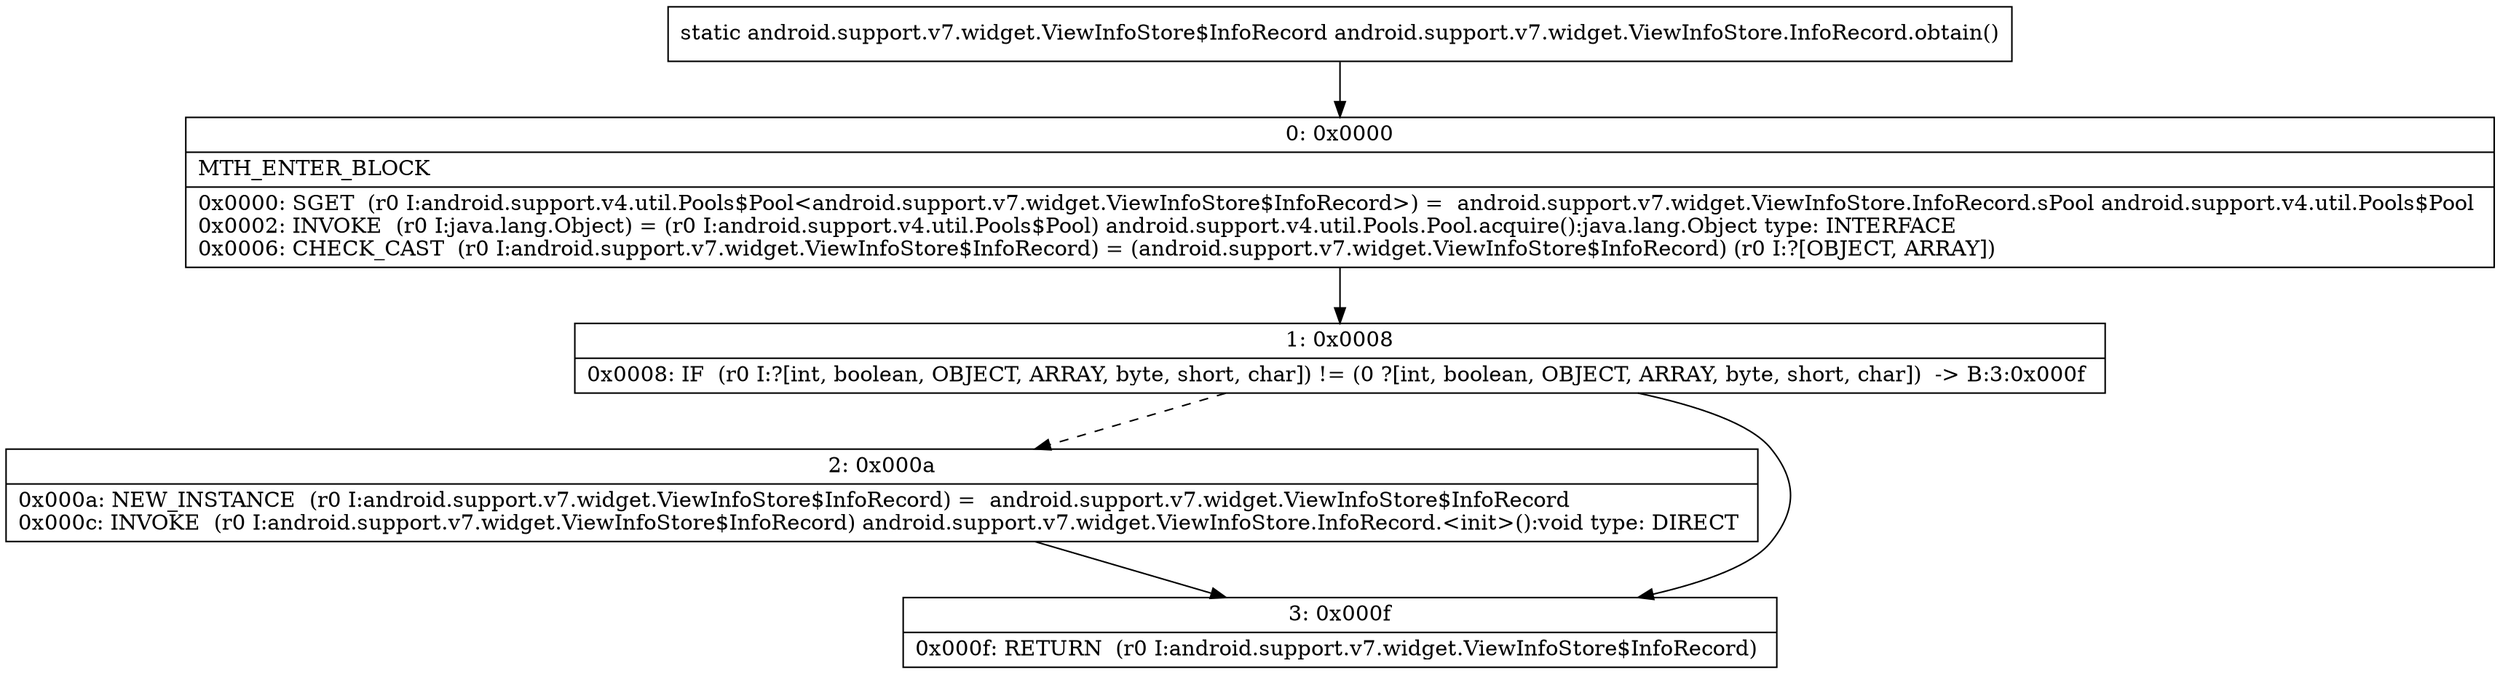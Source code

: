 digraph "CFG forandroid.support.v7.widget.ViewInfoStore.InfoRecord.obtain()Landroid\/support\/v7\/widget\/ViewInfoStore$InfoRecord;" {
Node_0 [shape=record,label="{0\:\ 0x0000|MTH_ENTER_BLOCK\l|0x0000: SGET  (r0 I:android.support.v4.util.Pools$Pool\<android.support.v7.widget.ViewInfoStore$InfoRecord\>) =  android.support.v7.widget.ViewInfoStore.InfoRecord.sPool android.support.v4.util.Pools$Pool \l0x0002: INVOKE  (r0 I:java.lang.Object) = (r0 I:android.support.v4.util.Pools$Pool) android.support.v4.util.Pools.Pool.acquire():java.lang.Object type: INTERFACE \l0x0006: CHECK_CAST  (r0 I:android.support.v7.widget.ViewInfoStore$InfoRecord) = (android.support.v7.widget.ViewInfoStore$InfoRecord) (r0 I:?[OBJECT, ARRAY]) \l}"];
Node_1 [shape=record,label="{1\:\ 0x0008|0x0008: IF  (r0 I:?[int, boolean, OBJECT, ARRAY, byte, short, char]) != (0 ?[int, boolean, OBJECT, ARRAY, byte, short, char])  \-\> B:3:0x000f \l}"];
Node_2 [shape=record,label="{2\:\ 0x000a|0x000a: NEW_INSTANCE  (r0 I:android.support.v7.widget.ViewInfoStore$InfoRecord) =  android.support.v7.widget.ViewInfoStore$InfoRecord \l0x000c: INVOKE  (r0 I:android.support.v7.widget.ViewInfoStore$InfoRecord) android.support.v7.widget.ViewInfoStore.InfoRecord.\<init\>():void type: DIRECT \l}"];
Node_3 [shape=record,label="{3\:\ 0x000f|0x000f: RETURN  (r0 I:android.support.v7.widget.ViewInfoStore$InfoRecord) \l}"];
MethodNode[shape=record,label="{static android.support.v7.widget.ViewInfoStore$InfoRecord android.support.v7.widget.ViewInfoStore.InfoRecord.obtain() }"];
MethodNode -> Node_0;
Node_0 -> Node_1;
Node_1 -> Node_2[style=dashed];
Node_1 -> Node_3;
Node_2 -> Node_3;
}

